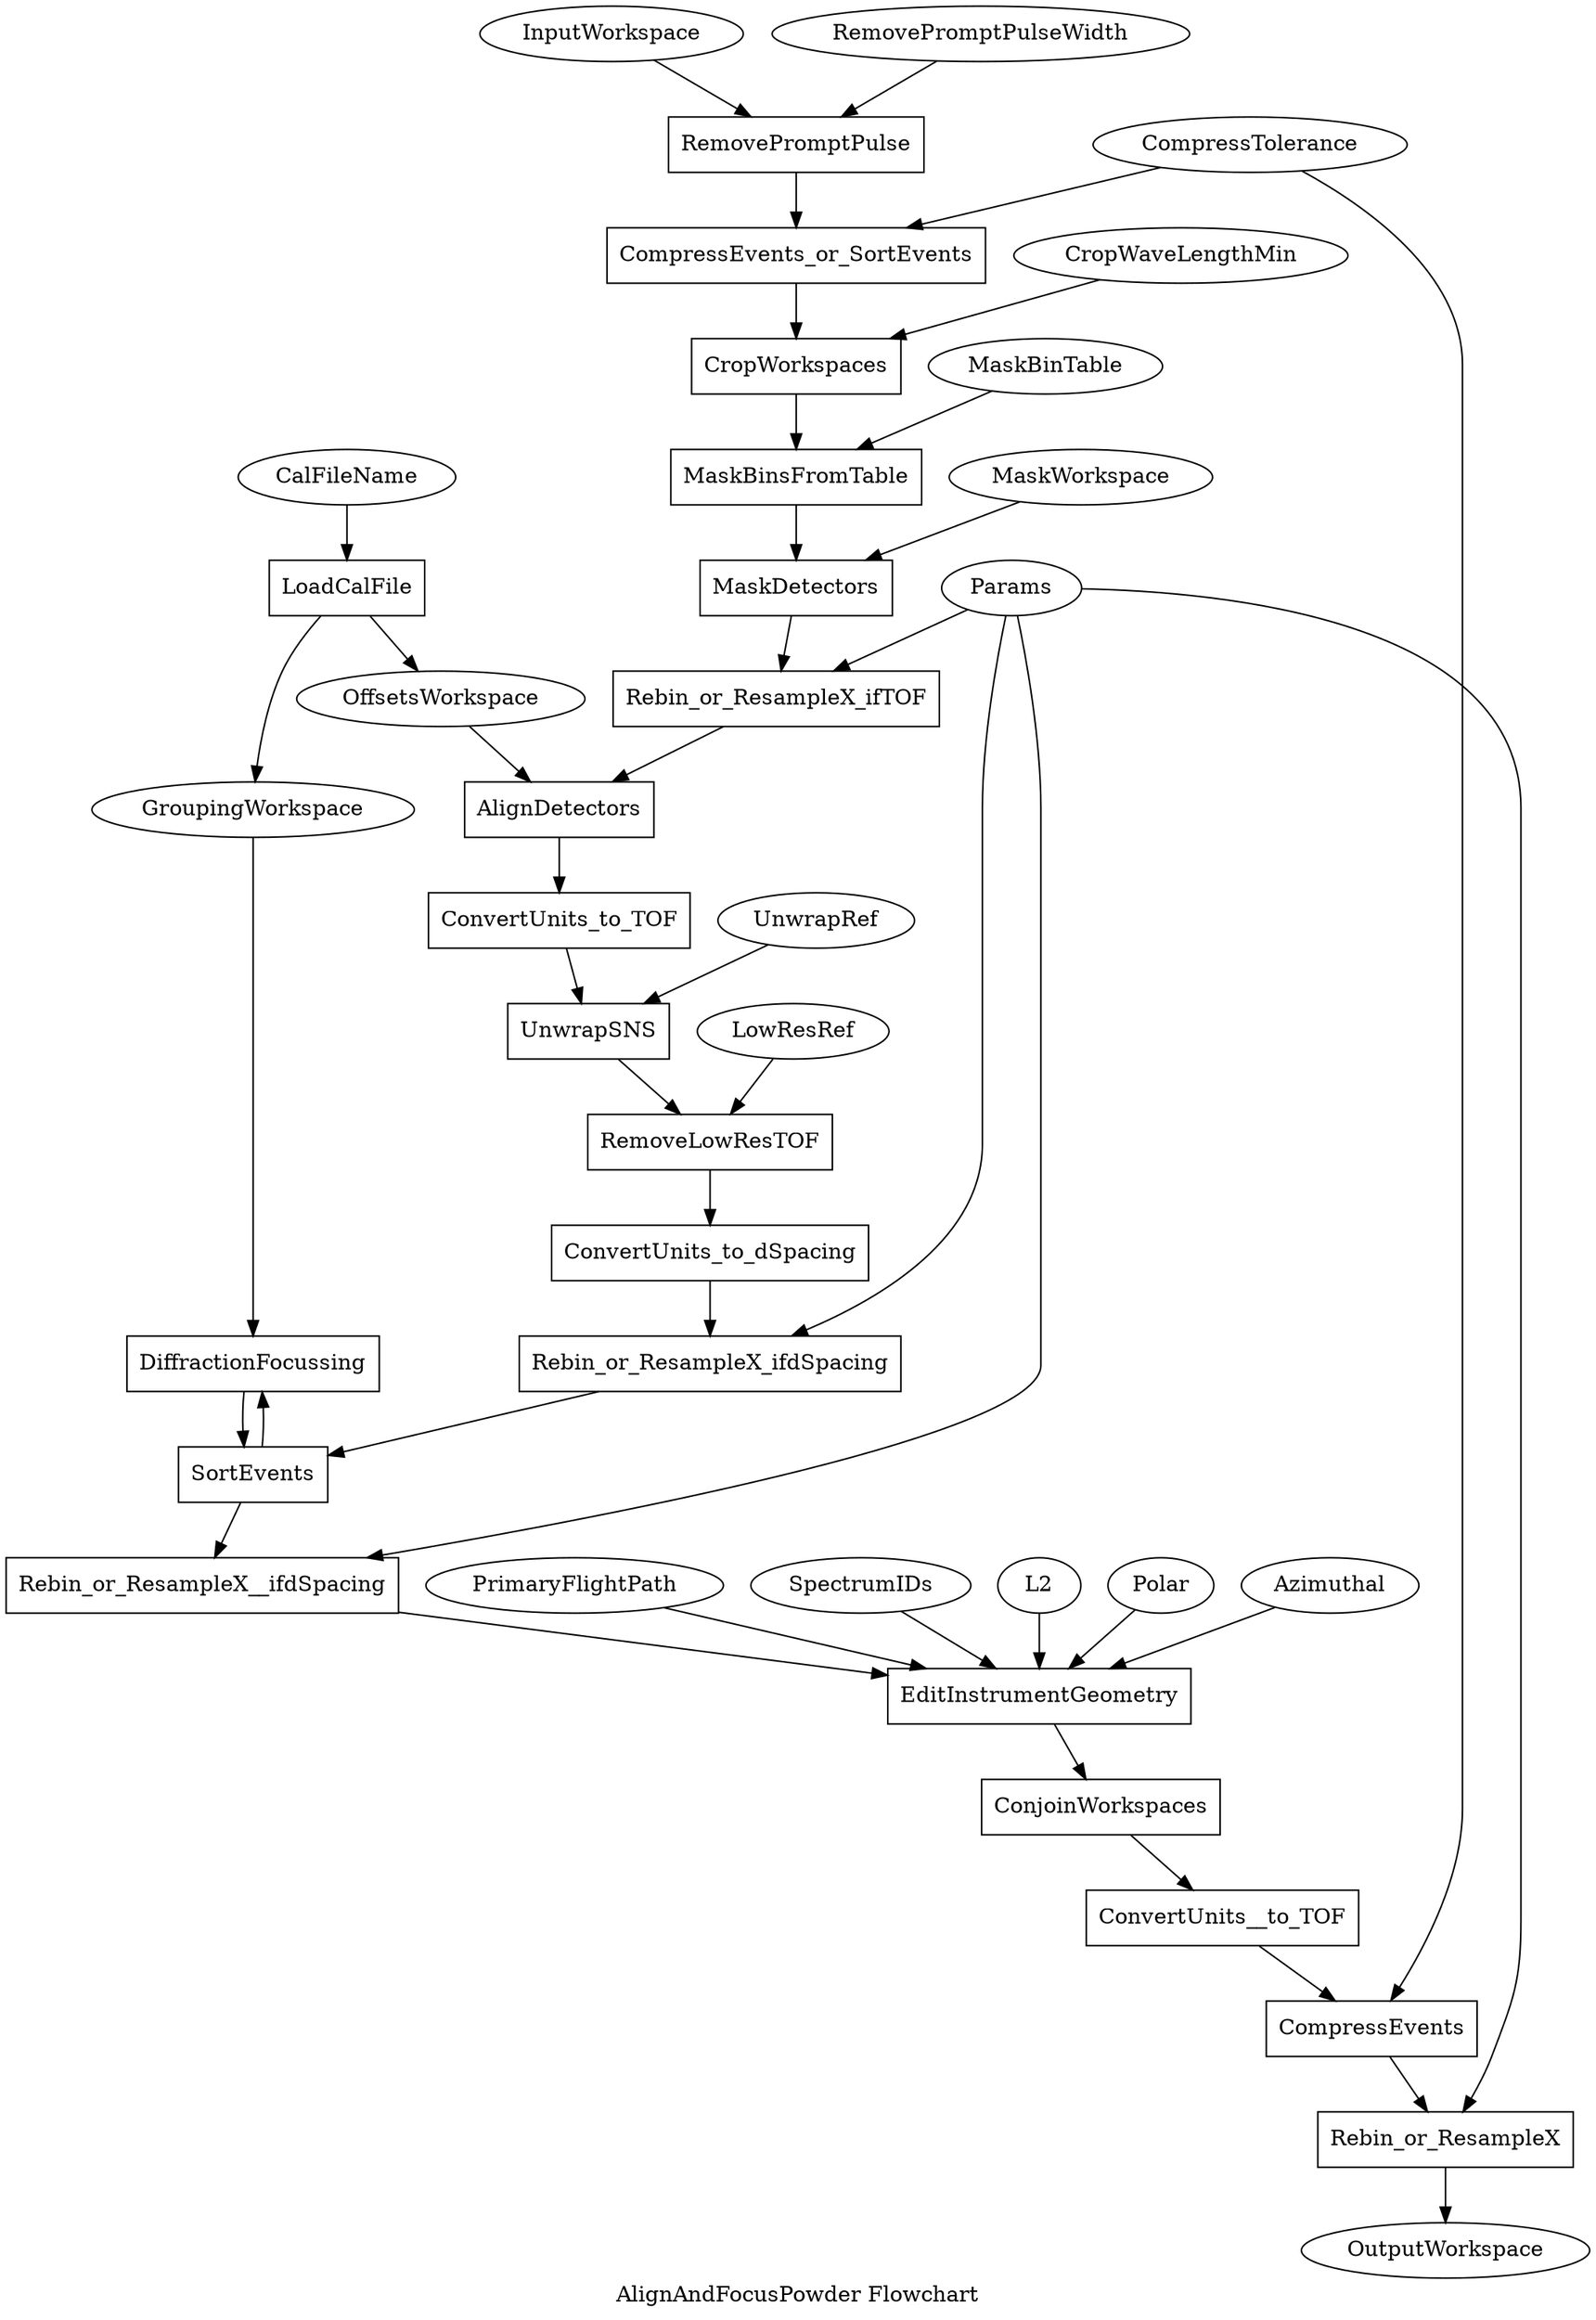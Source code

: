 digraph {
    label="AlignAndFocusPowder Flowchart"
    LoadCalFile[shape="box", stype="rounded"]
    RemovePromptPulse[shape="box", stype="rounded"]
    CompressEvents_or_SortEvents[shape="box", stype="rounded"]
    CropWorkspaces[shape="box", stype="rounded"]
    MaskBinsFromTable[shape="box", stype="rounded"]
    MaskDetectors[shape="box", stype="rounded"]
    Rebin_or_ResampleX_ifTOF[shape="box", stype="rounded"]
    AlignDetectors[shape="box", stype="rounded"]
    ConvertUnits_to_TOF[shape="box", stype="rounded"]
    UnwrapSNS[shape="box", stype="rounded"]
    RemoveLowResTOF[shape="box", stype="rounded"]
    ConvertUnits_to_dSpacing[shape="box", stype="rounded"]
    SortEvents[shape="box", stype="rounded"]
    DiffractionFocussing[shape="box", stype="rounded"]
    SortEvents[shape="box", stype="rounded"]
    Rebin_or_ResampleX_ifdSpacing[shape="box", stype="rounded"]
    Rebin_or_ResampleX__ifdSpacing[shape="box", stype="rounded"]
    EditInstrumentGeometry[shape="box", stype="rounded"]
    ConjoinWorkspaces[shape="box", stype="rounded"]
    ConvertUnits__to_TOF[shape="box", stype="rounded"]
    CompressEvents[shape="box", stype="rounded"]
    Rebin_or_ResampleX[shape="box", stype="rounded"]
 
    InputWorkspace -> RemovePromptPulse -> CompressEvents_or_SortEvents -> CropWorkspaces -> MaskBinsFromTable -> MaskDetectors ->  Rebin_or_ResampleX_ifTOF -> AlignDetectors -> ConvertUnits_to_TOF -> UnwrapSNS -> RemoveLowResTOF -> ConvertUnits_to_dSpacing -> Rebin_or_ResampleX_ifdSpacing -> SortEvents -> DiffractionFocussing -> SortEvents -> Rebin_or_ResampleX__ifdSpacing -> EditInstrumentGeometry -> ConjoinWorkspaces -> ConvertUnits__to_TOF -> CompressEvents -> Rebin_or_ResampleX -> OutputWorkspace;
    CalFileName -> LoadCalFile -> GroupingWorkspace -> DiffractionFocussing
    LoadCalFile -> OffsetsWorkspace -> AlignDetectors
    MaskWorkspace -> MaskDetectors
    MaskBinTable -> MaskBinsFromTable
    Params -> Rebin_or_ResampleX_ifTOF
    Params -> Rebin_or_ResampleX_ifdSpacing
    Params -> Rebin_or_ResampleX__ifdSpacing
    Params -> Rebin_or_ResampleX
    RemovePromptPulseWidth ->RemovePromptPulse
    CompressTolerance -> CompressEvents_or_SortEvents
    CompressTolerance -> CompressEvents
    UnwrapRef -> UnwrapSNS
    LowResRef -> RemoveLowResTOF
    CropWaveLengthMin -> CropWorkspaces
    PrimaryFlightPath -> EditInstrumentGeometry
    SpectrumIDs -> EditInstrumentGeometry
    L2 -> EditInstrumentGeometry
    Polar -> EditInstrumentGeometry
    Azimuthal -> EditInstrumentGeometry
}
